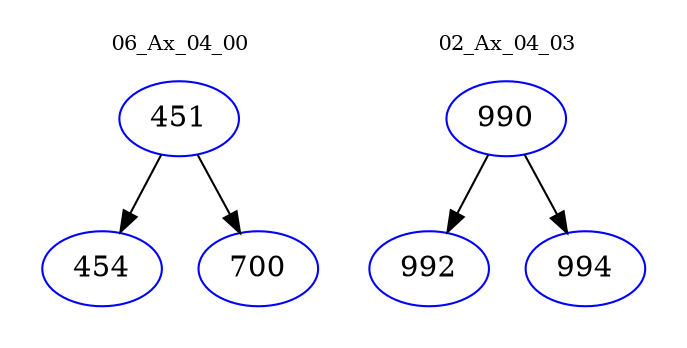 digraph{
subgraph cluster_0 {
color = white
label = "06_Ax_04_00";
fontsize=10;
T0_451 [label="451", color="blue"]
T0_451 -> T0_454 [color="black"]
T0_454 [label="454", color="blue"]
T0_451 -> T0_700 [color="black"]
T0_700 [label="700", color="blue"]
}
subgraph cluster_1 {
color = white
label = "02_Ax_04_03";
fontsize=10;
T1_990 [label="990", color="blue"]
T1_990 -> T1_992 [color="black"]
T1_992 [label="992", color="blue"]
T1_990 -> T1_994 [color="black"]
T1_994 [label="994", color="blue"]
}
}
